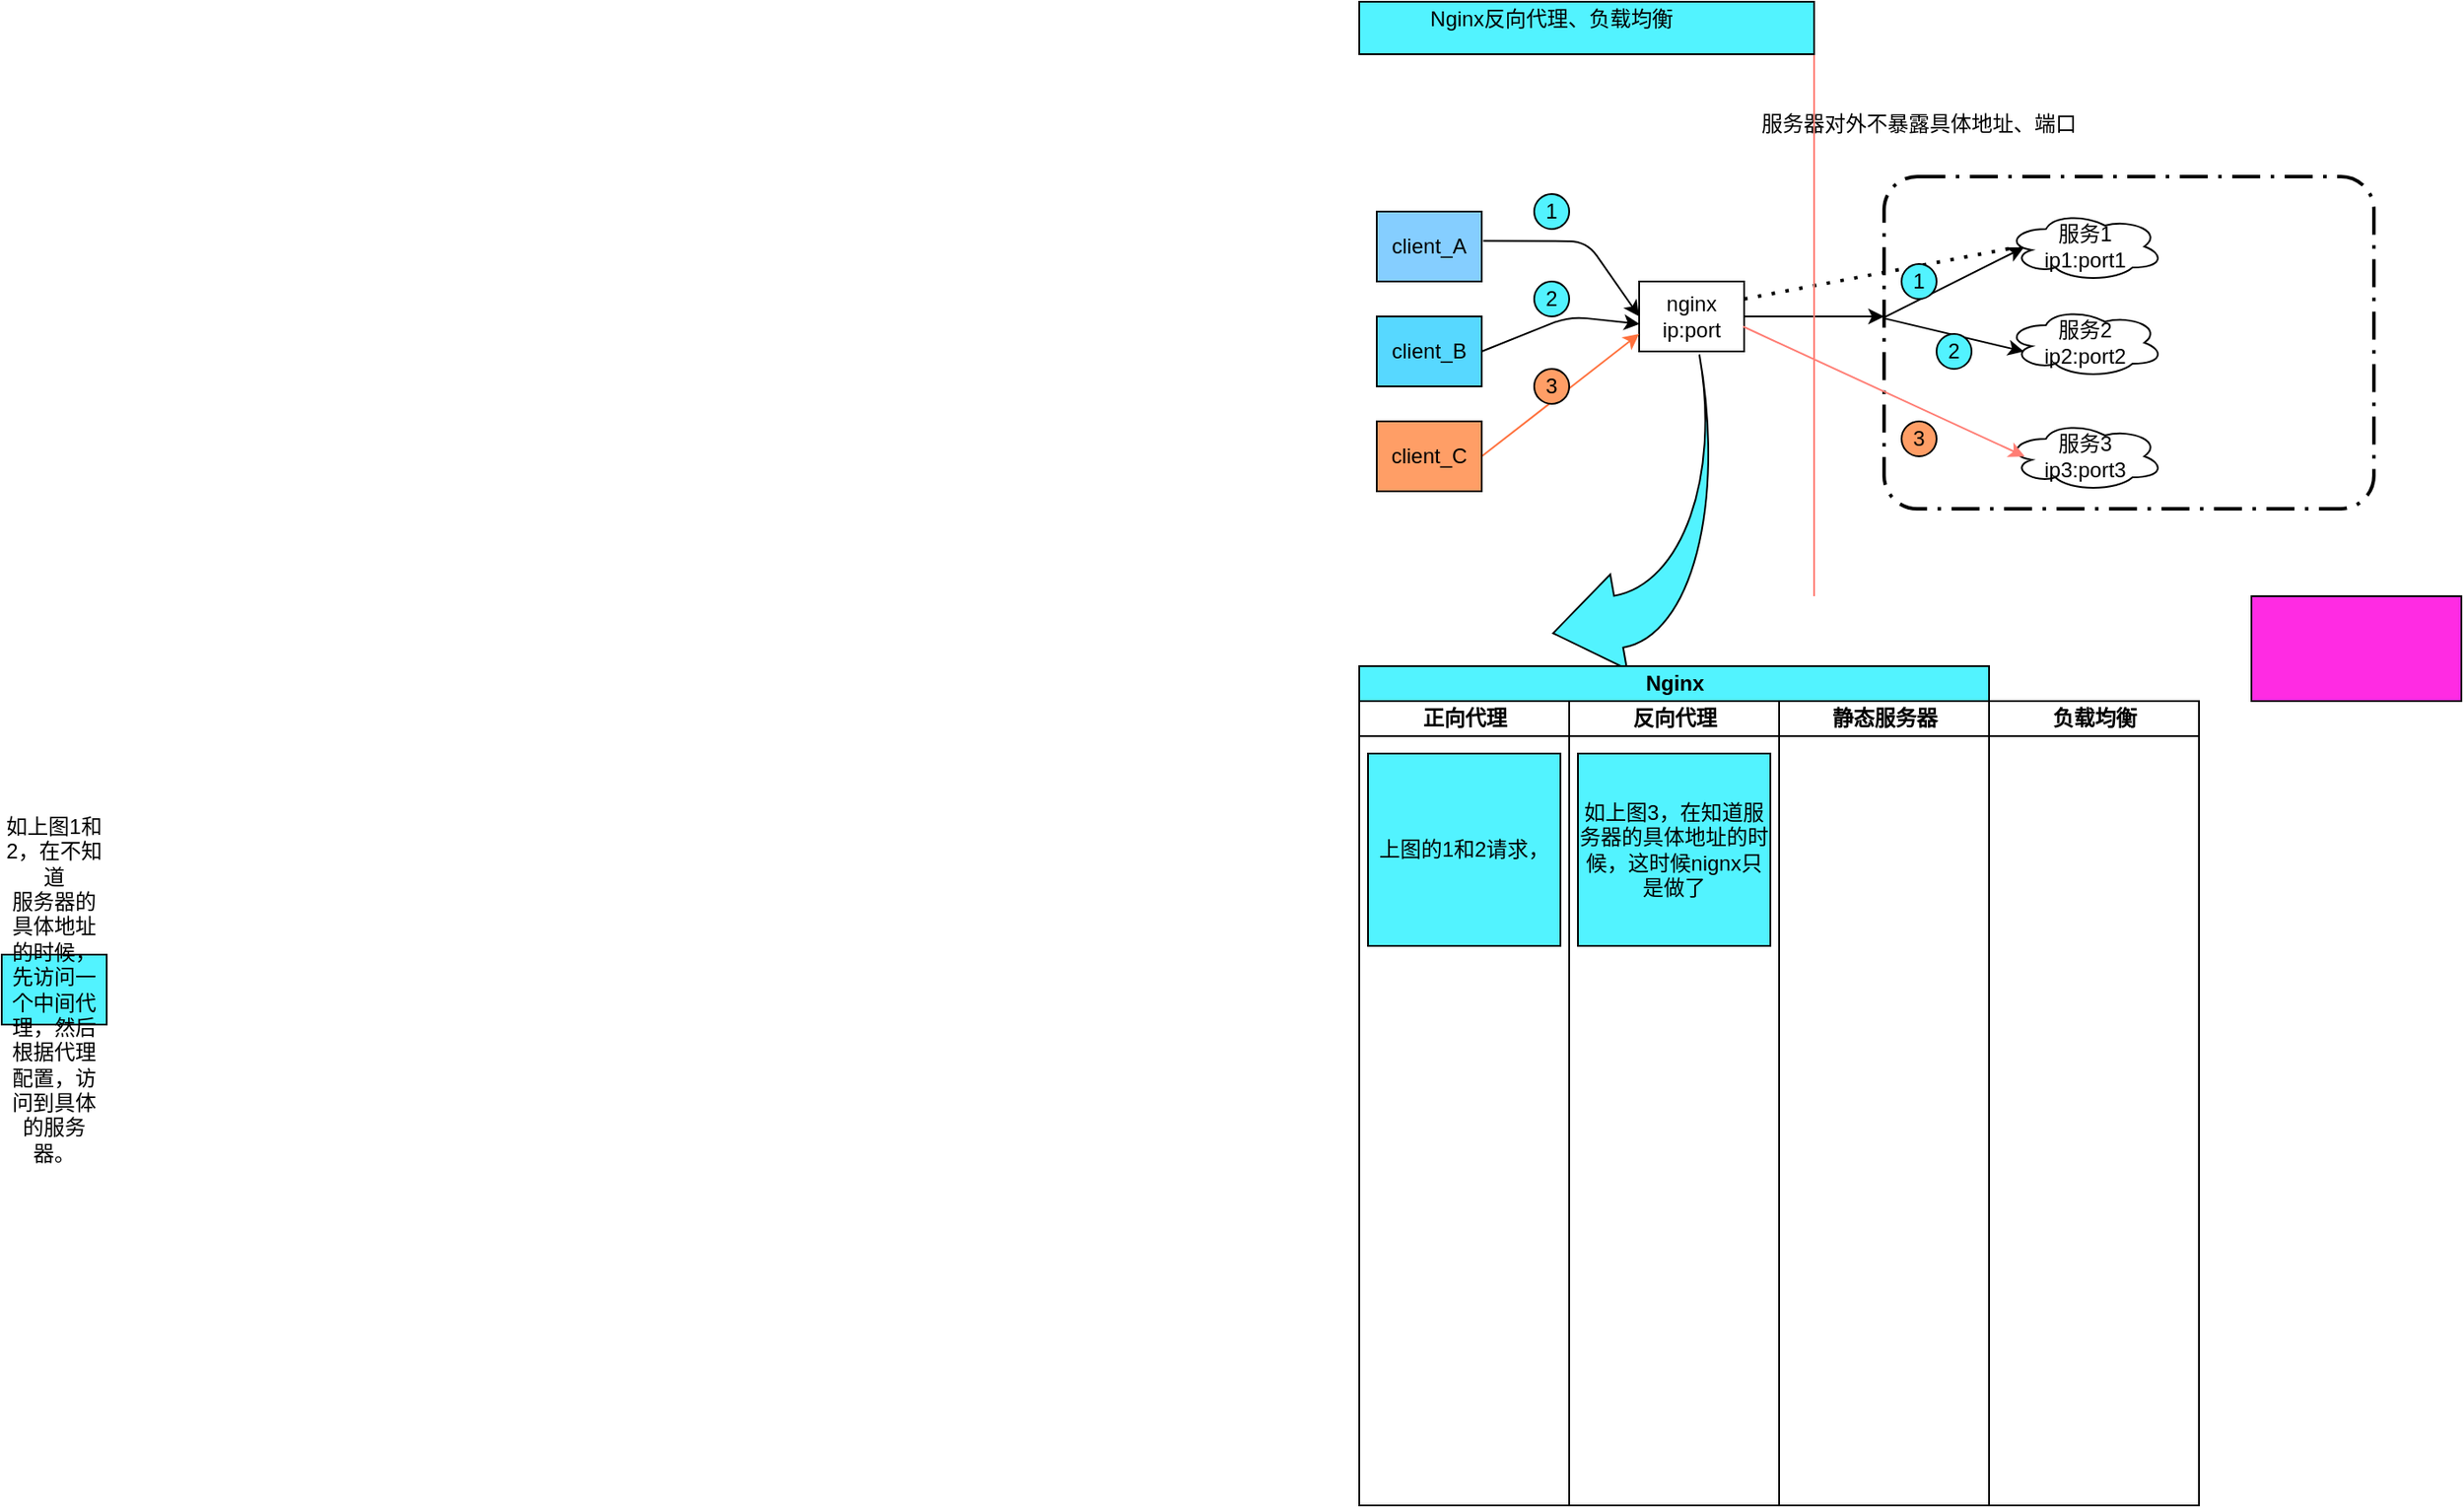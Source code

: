 <mxfile version="14.5.3" type="github">
  <diagram name="Page-1" id="c7558073-3199-34d8-9f00-42111426c3f3">
    <mxGraphModel dx="1974" dy="520" grid="1" gridSize="10" guides="1" tooltips="1" connect="1" arrows="1" fold="1" page="1" pageScale="1" pageWidth="826" pageHeight="1169" background="#ffffff" math="0" shadow="0">
      <root>
        <mxCell id="0" />
        <mxCell id="1" parent="0" />
        <mxCell id="dF-b-PyfVtP-A9ZUPwfD-1" value="client_A" style="rounded=0;whiteSpace=wrap;html=1;fillColor=#85CEFF;" vertex="1" parent="1">
          <mxGeometry x="10" y="120" width="60" height="40" as="geometry" />
        </mxCell>
        <mxCell id="dF-b-PyfVtP-A9ZUPwfD-20" value="" style="edgeStyle=orthogonalEdgeStyle;rounded=0;orthogonalLoop=1;jettySize=auto;html=1;" edge="1" parent="1" source="dF-b-PyfVtP-A9ZUPwfD-2" target="dF-b-PyfVtP-A9ZUPwfD-16">
          <mxGeometry relative="1" as="geometry">
            <Array as="points">
              <mxPoint x="280" y="180" />
              <mxPoint x="280" y="180" />
            </Array>
          </mxGeometry>
        </mxCell>
        <mxCell id="dF-b-PyfVtP-A9ZUPwfD-2" value="nginx&lt;br&gt;ip:port" style="rounded=0;whiteSpace=wrap;html=1;" vertex="1" parent="1">
          <mxGeometry x="160" y="160" width="60" height="40" as="geometry" />
        </mxCell>
        <mxCell id="dF-b-PyfVtP-A9ZUPwfD-5" value="" style="endArrow=classic;html=1;exitX=1;exitY=0.5;exitDx=0;exitDy=0;entryX=0.006;entryY=0.608;entryDx=0;entryDy=0;entryPerimeter=0;" edge="1" parent="1" target="dF-b-PyfVtP-A9ZUPwfD-2">
          <mxGeometry width="50" height="50" relative="1" as="geometry">
            <mxPoint x="70" y="200" as="sourcePoint" />
            <mxPoint x="160" y="180" as="targetPoint" />
            <Array as="points">
              <mxPoint x="120" y="180" />
            </Array>
          </mxGeometry>
        </mxCell>
        <mxCell id="dF-b-PyfVtP-A9ZUPwfD-7" value="client_B" style="rounded=0;whiteSpace=wrap;html=1;fillColor=#57D8FF;" vertex="1" parent="1">
          <mxGeometry x="10" y="180" width="60" height="40" as="geometry" />
        </mxCell>
        <mxCell id="dF-b-PyfVtP-A9ZUPwfD-10" value="" style="endArrow=classic;html=1;exitX=1;exitY=0.5;exitDx=0;exitDy=0;entryX=0;entryY=0.75;entryDx=0;entryDy=0;strokeColor=#FF713D;" edge="1" parent="1" target="dF-b-PyfVtP-A9ZUPwfD-2">
          <mxGeometry width="50" height="50" relative="1" as="geometry">
            <mxPoint x="70" y="260" as="sourcePoint" />
            <mxPoint x="140" y="230" as="targetPoint" />
          </mxGeometry>
        </mxCell>
        <mxCell id="dF-b-PyfVtP-A9ZUPwfD-12" value="client_C" style="rounded=0;whiteSpace=wrap;html=1;fillColor=#FF9E66;" vertex="1" parent="1">
          <mxGeometry x="10" y="240" width="60" height="40" as="geometry" />
        </mxCell>
        <mxCell id="dF-b-PyfVtP-A9ZUPwfD-14" value="" style="endArrow=classic;html=1;entryX=0;entryY=0.5;entryDx=0;entryDy=0;exitX=1.014;exitY=0.418;exitDx=0;exitDy=0;exitPerimeter=0;" edge="1" parent="1" source="dF-b-PyfVtP-A9ZUPwfD-1" target="dF-b-PyfVtP-A9ZUPwfD-2">
          <mxGeometry width="50" height="50" relative="1" as="geometry">
            <mxPoint x="80" y="210" as="sourcePoint" />
            <mxPoint x="170" y="180" as="targetPoint" />
            <Array as="points">
              <mxPoint x="130" y="137" />
            </Array>
          </mxGeometry>
        </mxCell>
        <mxCell id="dF-b-PyfVtP-A9ZUPwfD-16" value="" style="rounded=1;arcSize=10;dashed=1;strokeColor=#000000;fillColor=none;gradientColor=none;dashPattern=8 3 1 3;strokeWidth=2;" vertex="1" parent="1">
          <mxGeometry x="300" y="100" width="280" height="190" as="geometry" />
        </mxCell>
        <mxCell id="dF-b-PyfVtP-A9ZUPwfD-17" value="服务1&lt;br&gt;ip1:port1" style="ellipse;shape=cloud;whiteSpace=wrap;html=1;" vertex="1" parent="1">
          <mxGeometry x="370" y="120" width="90" height="40" as="geometry" />
        </mxCell>
        <mxCell id="dF-b-PyfVtP-A9ZUPwfD-18" value="&lt;span&gt;服务2&lt;br&gt;&lt;/span&gt;ip2:port2&lt;span&gt;&lt;br&gt;&lt;/span&gt;" style="ellipse;shape=cloud;whiteSpace=wrap;html=1;" vertex="1" parent="1">
          <mxGeometry x="370" y="175" width="90" height="40" as="geometry" />
        </mxCell>
        <mxCell id="dF-b-PyfVtP-A9ZUPwfD-19" value="&lt;span&gt;服务3&lt;br&gt;&lt;/span&gt;ip3:port3&lt;span&gt;&lt;br&gt;&lt;/span&gt;" style="ellipse;shape=cloud;whiteSpace=wrap;html=1;" vertex="1" parent="1">
          <mxGeometry x="370" y="240" width="90" height="40" as="geometry" />
        </mxCell>
        <mxCell id="dF-b-PyfVtP-A9ZUPwfD-22" value="服务器对外不暴露具体地址、端口" style="text;html=1;strokeColor=none;fillColor=none;align=center;verticalAlign=middle;whiteSpace=wrap;rounded=0;" vertex="1" parent="1">
          <mxGeometry x="220" y="70" width="200" as="geometry" />
        </mxCell>
        <mxCell id="dF-b-PyfVtP-A9ZUPwfD-25" value="" style="endArrow=classic;html=1;exitX=0.99;exitY=0.644;exitDx=0;exitDy=0;entryX=0.115;entryY=0.501;entryDx=0;entryDy=0;entryPerimeter=0;exitPerimeter=0;fillColor=#FF866E;strokeColor=#FF7E75;" edge="1" parent="1" source="dF-b-PyfVtP-A9ZUPwfD-2" target="dF-b-PyfVtP-A9ZUPwfD-19">
          <mxGeometry width="50" height="50" relative="1" as="geometry">
            <mxPoint x="70" y="310" as="sourcePoint" />
            <mxPoint x="140.711" y="260" as="targetPoint" />
          </mxGeometry>
        </mxCell>
        <mxCell id="dF-b-PyfVtP-A9ZUPwfD-28" value="2" style="text;html=1;align=center;verticalAlign=middle;resizable=0;points=[];autosize=1;" vertex="1" parent="1">
          <mxGeometry x="100" y="160" width="20" height="20" as="geometry" />
        </mxCell>
        <mxCell id="dF-b-PyfVtP-A9ZUPwfD-29" value="3" style="text;html=1;align=center;verticalAlign=middle;resizable=0;points=[];autosize=1;" vertex="1" parent="1">
          <mxGeometry x="100" y="210" width="20" height="20" as="geometry" />
        </mxCell>
        <mxCell id="dF-b-PyfVtP-A9ZUPwfD-33" value="" style="endArrow=classic;html=1;exitX=0;exitY=0.424;exitDx=0;exitDy=0;exitPerimeter=0;entryX=0.11;entryY=0.513;entryDx=0;entryDy=0;entryPerimeter=0;" edge="1" parent="1" source="dF-b-PyfVtP-A9ZUPwfD-16" target="dF-b-PyfVtP-A9ZUPwfD-17">
          <mxGeometry width="50" height="50" relative="1" as="geometry">
            <mxPoint x="310" y="180" as="sourcePoint" />
            <mxPoint x="360" y="130" as="targetPoint" />
          </mxGeometry>
        </mxCell>
        <mxCell id="dF-b-PyfVtP-A9ZUPwfD-34" value="" style="endArrow=none;dashed=1;html=1;dashPattern=1 3;strokeWidth=2;fillColor=#FF866E;exitX=1;exitY=0.25;exitDx=0;exitDy=0;" edge="1" parent="1" source="dF-b-PyfVtP-A9ZUPwfD-2">
          <mxGeometry width="50" height="50" relative="1" as="geometry">
            <mxPoint x="320" y="170" as="sourcePoint" />
            <mxPoint x="378" y="140" as="targetPoint" />
          </mxGeometry>
        </mxCell>
        <mxCell id="dF-b-PyfVtP-A9ZUPwfD-39" value="3" style="ellipse;whiteSpace=wrap;html=1;aspect=fixed;fillColor=#FF9E66;" vertex="1" parent="1">
          <mxGeometry x="100" y="210" width="20" height="20" as="geometry" />
        </mxCell>
        <mxCell id="dF-b-PyfVtP-A9ZUPwfD-40" value="3" style="ellipse;whiteSpace=wrap;html=1;aspect=fixed;fillColor=#FF9E66;" vertex="1" parent="1">
          <mxGeometry x="310" y="240" width="20" height="20" as="geometry" />
        </mxCell>
        <mxCell id="dF-b-PyfVtP-A9ZUPwfD-43" value="1" style="ellipse;whiteSpace=wrap;html=1;aspect=fixed;fillColor=#52F3FF;" vertex="1" parent="1">
          <mxGeometry x="100" y="110" width="20" height="20" as="geometry" />
        </mxCell>
        <mxCell id="dF-b-PyfVtP-A9ZUPwfD-45" value="2" style="ellipse;whiteSpace=wrap;html=1;aspect=fixed;fillColor=#52F3FF;" vertex="1" parent="1">
          <mxGeometry x="100" y="160" width="20" height="20" as="geometry" />
        </mxCell>
        <mxCell id="dF-b-PyfVtP-A9ZUPwfD-46" value="1" style="ellipse;whiteSpace=wrap;html=1;aspect=fixed;fillColor=#52F3FF;" vertex="1" parent="1">
          <mxGeometry x="310" y="150" width="20" height="20" as="geometry" />
        </mxCell>
        <mxCell id="dF-b-PyfVtP-A9ZUPwfD-47" value="" style="endArrow=classic;html=1;exitX=-0.002;exitY=0.426;exitDx=0;exitDy=0;exitPerimeter=0;entryX=0.11;entryY=0.626;entryDx=0;entryDy=0;entryPerimeter=0;" edge="1" parent="1" source="dF-b-PyfVtP-A9ZUPwfD-16" target="dF-b-PyfVtP-A9ZUPwfD-18">
          <mxGeometry width="50" height="50" relative="1" as="geometry">
            <mxPoint x="310" y="190.56" as="sourcePoint" />
            <mxPoint x="389.9" y="150.52" as="targetPoint" />
          </mxGeometry>
        </mxCell>
        <mxCell id="dF-b-PyfVtP-A9ZUPwfD-48" value="2" style="ellipse;whiteSpace=wrap;html=1;aspect=fixed;fillColor=#52F3FF;" vertex="1" parent="1">
          <mxGeometry x="330" y="190" width="20" height="20" as="geometry" />
        </mxCell>
        <mxCell id="dF-b-PyfVtP-A9ZUPwfD-49" value="" style="endArrow=none;html=1;strokeColor=#FF7E75;fillColor=#FF866E;" edge="1" parent="1">
          <mxGeometry width="50" height="50" relative="1" as="geometry">
            <mxPoint x="260" y="340" as="sourcePoint" />
            <mxPoint x="260" as="targetPoint" />
          </mxGeometry>
        </mxCell>
        <mxCell id="dF-b-PyfVtP-A9ZUPwfD-51" value="" style="rounded=0;whiteSpace=wrap;html=1;fillColor=#52F3FF;" vertex="1" parent="1">
          <mxGeometry width="260" height="30" as="geometry" />
        </mxCell>
        <mxCell id="dF-b-PyfVtP-A9ZUPwfD-30" value="Nginx反向代理、负载均衡" style="text;html=1;strokeColor=none;fillColor=none;align=center;verticalAlign=middle;whiteSpace=wrap;rounded=0;" vertex="1" parent="1">
          <mxGeometry x="10" y="10" width="200" as="geometry" />
        </mxCell>
        <mxCell id="dF-b-PyfVtP-A9ZUPwfD-55" value="" style="html=1;shadow=0;dashed=0;align=center;verticalAlign=middle;shape=mxgraph.arrows2.jumpInArrow;dy=15;dx=38;arrowHead=55;fillColor=#52F3FF;rotation=-190;" vertex="1" parent="1">
          <mxGeometry x="100" y="210" width="110" height="170" as="geometry" />
        </mxCell>
        <mxCell id="dF-b-PyfVtP-A9ZUPwfD-62" value="Nginx" style="swimlane;html=1;childLayout=stackLayout;resizeParent=1;resizeParentMax=0;startSize=20;fillColor=#52F3FF;" vertex="1" parent="1">
          <mxGeometry y="380" width="360" height="480" as="geometry" />
        </mxCell>
        <mxCell id="dF-b-PyfVtP-A9ZUPwfD-63" value="&lt;span style=&quot;background-color: rgb(255 , 255 , 255)&quot;&gt;正向代理&lt;/span&gt;" style="swimlane;html=1;startSize=20;" vertex="1" parent="dF-b-PyfVtP-A9ZUPwfD-62">
          <mxGeometry y="20" width="120" height="460" as="geometry">
            <mxRectangle y="20" width="30" height="460" as="alternateBounds" />
          </mxGeometry>
        </mxCell>
        <mxCell id="dF-b-PyfVtP-A9ZUPwfD-80" value="&lt;span&gt;如上图1和2，在不知道&lt;/span&gt;&lt;br&gt;&lt;span&gt;服务器的具体地址的时候，&lt;/span&gt;&lt;br&gt;&lt;span&gt;先访问一个中间代理，然后&lt;/span&gt;&lt;br&gt;&lt;span&gt;根据代理配置，访问到具体的服务器。&lt;/span&gt;" style="rounded=0;whiteSpace=wrap;html=1;fillColor=#52F3FF;" vertex="1" parent="dF-b-PyfVtP-A9ZUPwfD-63">
          <mxGeometry x="-776" y="145" width="60" height="40" as="geometry" />
        </mxCell>
        <mxCell id="dF-b-PyfVtP-A9ZUPwfD-81" value="上图的1和2请求，" style="whiteSpace=wrap;html=1;aspect=fixed;fillColor=#52F3FF;" vertex="1" parent="dF-b-PyfVtP-A9ZUPwfD-63">
          <mxGeometry x="5" y="30" width="110" height="110" as="geometry" />
        </mxCell>
        <mxCell id="dF-b-PyfVtP-A9ZUPwfD-64" value="&lt;span style=&quot;background-color: rgb(255 , 255 , 255)&quot;&gt;反向代理&lt;/span&gt;" style="swimlane;html=1;startSize=20;" vertex="1" parent="dF-b-PyfVtP-A9ZUPwfD-62">
          <mxGeometry x="120" y="20" width="120" height="460" as="geometry">
            <mxRectangle x="120" y="20" width="30" height="460" as="alternateBounds" />
          </mxGeometry>
        </mxCell>
        <mxCell id="dF-b-PyfVtP-A9ZUPwfD-82" value="如上图3，在知道服务器的具体地址的时候，这时候nignx只是做了" style="whiteSpace=wrap;html=1;aspect=fixed;fillColor=#52F3FF;" vertex="1" parent="dF-b-PyfVtP-A9ZUPwfD-64">
          <mxGeometry x="5" y="30" width="110" height="110" as="geometry" />
        </mxCell>
        <mxCell id="dF-b-PyfVtP-A9ZUPwfD-65" value="&lt;span style=&quot;background-color: rgb(255 , 255 , 255)&quot;&gt;静态服务器&lt;/span&gt;" style="swimlane;html=1;startSize=20;" vertex="1" parent="dF-b-PyfVtP-A9ZUPwfD-62">
          <mxGeometry x="240" y="20" width="120" height="460" as="geometry">
            <mxRectangle x="240" y="20" width="30" height="460" as="alternateBounds" />
          </mxGeometry>
        </mxCell>
        <mxCell id="dF-b-PyfVtP-A9ZUPwfD-66" value="&lt;span style=&quot;background-color: rgb(255 , 255 , 255)&quot;&gt;负载均衡&lt;/span&gt;" style="swimlane;html=1;startSize=20;" vertex="1" parent="1">
          <mxGeometry x="360" y="400" width="120" height="460" as="geometry">
            <mxRectangle x="360" y="400" width="80" height="20" as="alternateBounds" />
          </mxGeometry>
        </mxCell>
        <mxCell id="dF-b-PyfVtP-A9ZUPwfD-91" value="" style="rounded=0;whiteSpace=wrap;html=1;fillColor=#FF2BE3;" vertex="1" parent="1">
          <mxGeometry x="510" y="340" width="120" height="60" as="geometry" />
        </mxCell>
      </root>
    </mxGraphModel>
  </diagram>
</mxfile>
